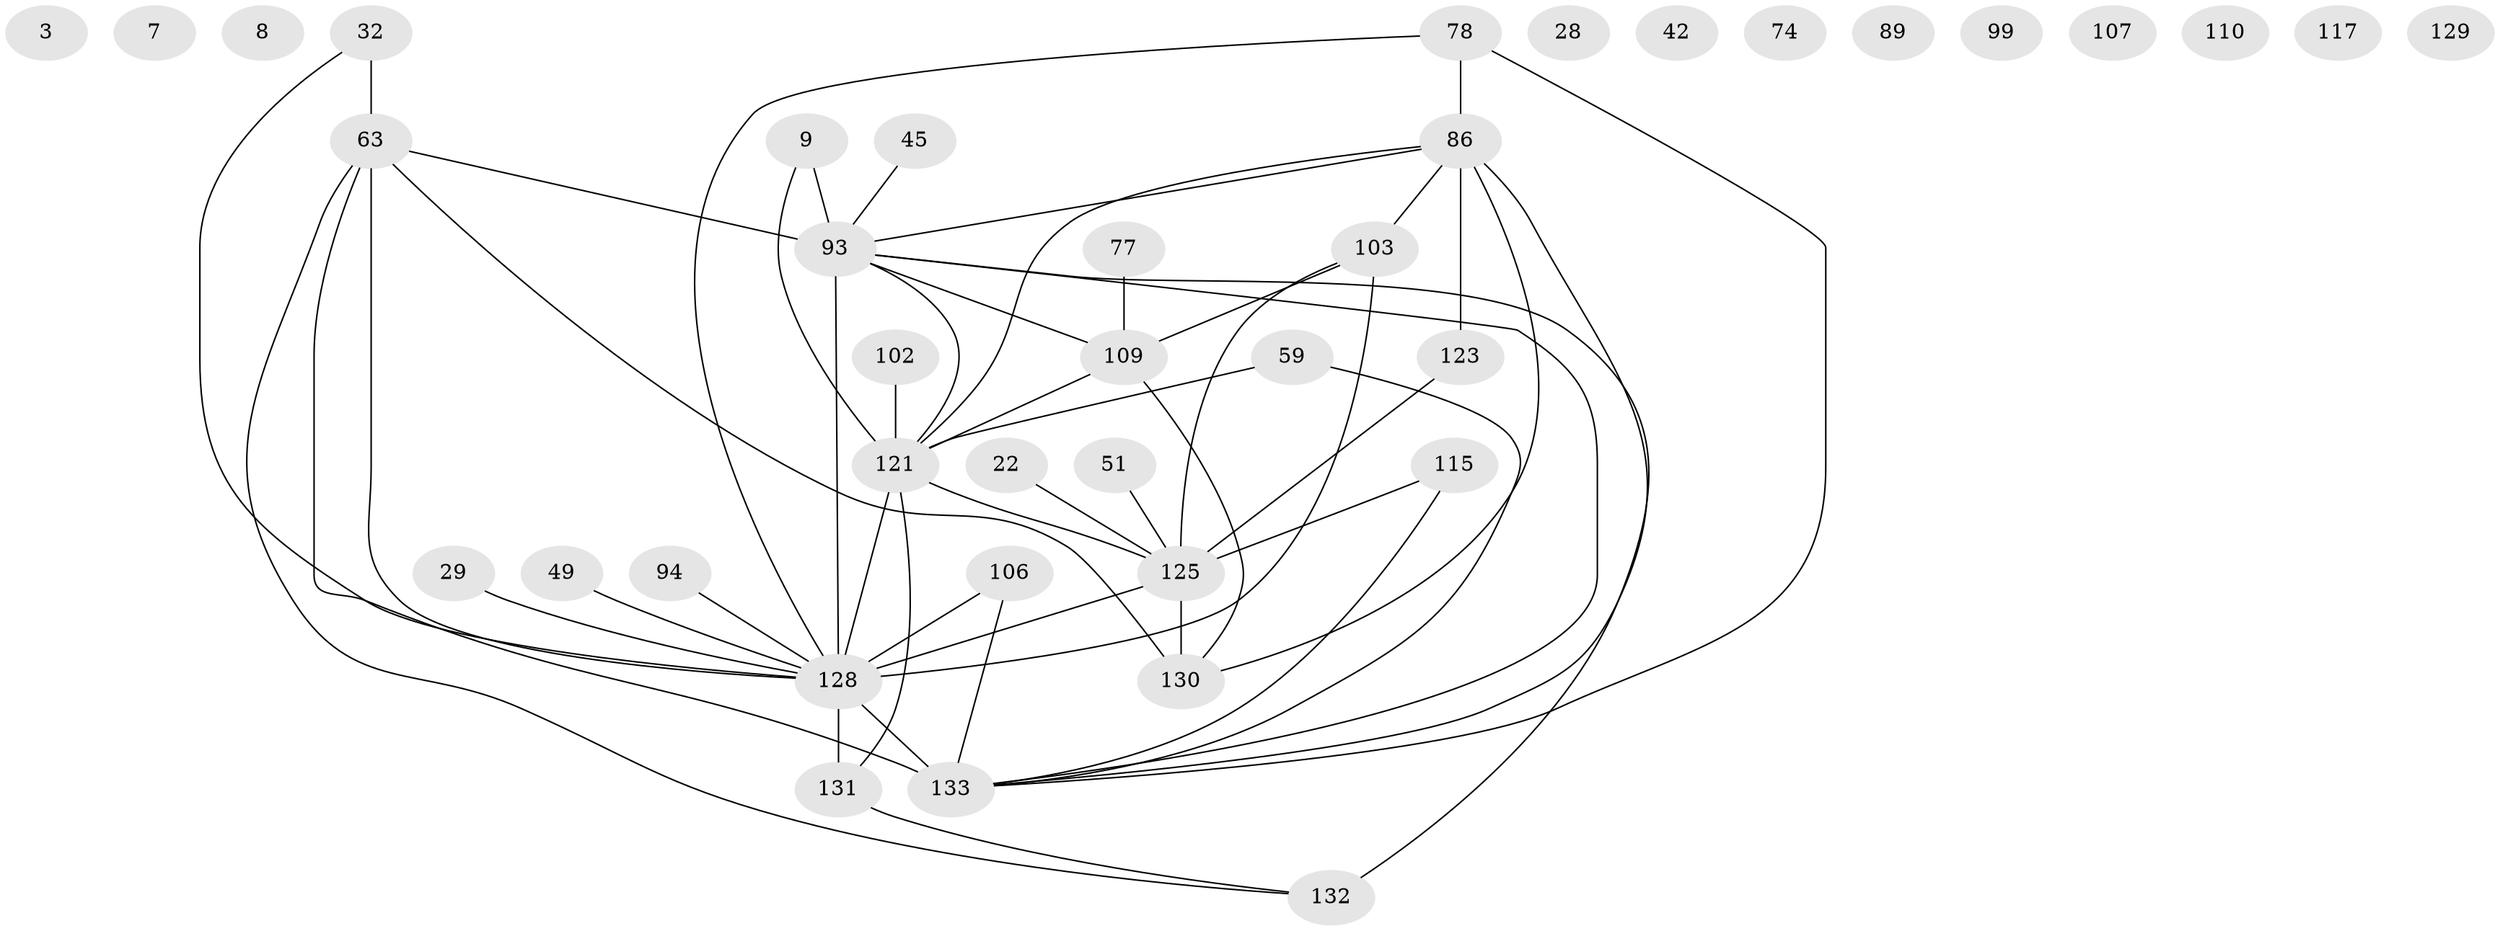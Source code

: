 // original degree distribution, {5: 0.11278195488721804, 2: 0.19548872180451127, 0: 0.07518796992481203, 4: 0.19548872180451127, 3: 0.19548872180451127, 10: 0.015037593984962405, 1: 0.13533834586466165, 6: 0.03007518796992481, 7: 0.03759398496240601, 8: 0.007518796992481203}
// Generated by graph-tools (version 1.1) at 2025/43/03/04/25 21:43:09]
// undirected, 39 vertices, 51 edges
graph export_dot {
graph [start="1"]
  node [color=gray90,style=filled];
  3;
  7;
  8;
  9;
  22;
  28;
  29;
  32 [super="+15"];
  42;
  45;
  49;
  51;
  59 [super="+14"];
  63 [super="+33+4"];
  74;
  77;
  78 [super="+75"];
  86 [super="+40"];
  89 [super="+46"];
  93 [super="+10+73"];
  94;
  99;
  102;
  103;
  106;
  107;
  109 [super="+34+83"];
  110;
  115 [super="+11+21+97"];
  117 [super="+50"];
  121 [super="+60+120"];
  123;
  125 [super="+70+105+96+113+69"];
  128 [super="+116+118+104+91+126"];
  129;
  130 [super="+114"];
  131 [super="+23"];
  132 [super="+127"];
  133 [super="+1+35+122+82"];
  9 -- 93 [weight=2];
  9 -- 121;
  22 -- 125;
  29 -- 128;
  32 -- 63 [weight=2];
  32 -- 128;
  45 -- 93;
  49 -- 128 [weight=5];
  51 -- 125;
  59 -- 133;
  59 -- 121;
  63 -- 93 [weight=3];
  63 -- 130 [weight=2];
  63 -- 128 [weight=3];
  63 -- 133 [weight=2];
  63 -- 132;
  77 -- 109;
  78 -- 133 [weight=3];
  78 -- 128 [weight=2];
  78 -- 86 [weight=2];
  86 -- 130;
  86 -- 133 [weight=2];
  86 -- 103 [weight=2];
  86 -- 121;
  86 -- 123;
  86 -- 93;
  93 -- 132 [weight=2];
  93 -- 109 [weight=3];
  93 -- 133;
  93 -- 121 [weight=3];
  93 -- 128 [weight=9];
  94 -- 128;
  102 -- 121;
  103 -- 125;
  103 -- 109;
  103 -- 128 [weight=4];
  106 -- 133;
  106 -- 128;
  109 -- 130 [weight=2];
  109 -- 121 [weight=2];
  115 -- 133 [weight=2];
  115 -- 125 [weight=3];
  121 -- 125 [weight=4];
  121 -- 131 [weight=2];
  121 -- 128 [weight=2];
  123 -- 125;
  125 -- 130 [weight=3];
  125 -- 128 [weight=5];
  128 -- 131;
  128 -- 133 [weight=11];
  131 -- 132;
}
